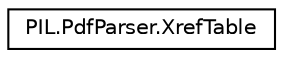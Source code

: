 digraph "Graphical Class Hierarchy"
{
 // LATEX_PDF_SIZE
  edge [fontname="Helvetica",fontsize="10",labelfontname="Helvetica",labelfontsize="10"];
  node [fontname="Helvetica",fontsize="10",shape=record];
  rankdir="LR";
  Node0 [label="PIL.PdfParser.XrefTable",height=0.2,width=0.4,color="black", fillcolor="white", style="filled",URL="$classPIL_1_1PdfParser_1_1XrefTable.html",tooltip=" "];
}
